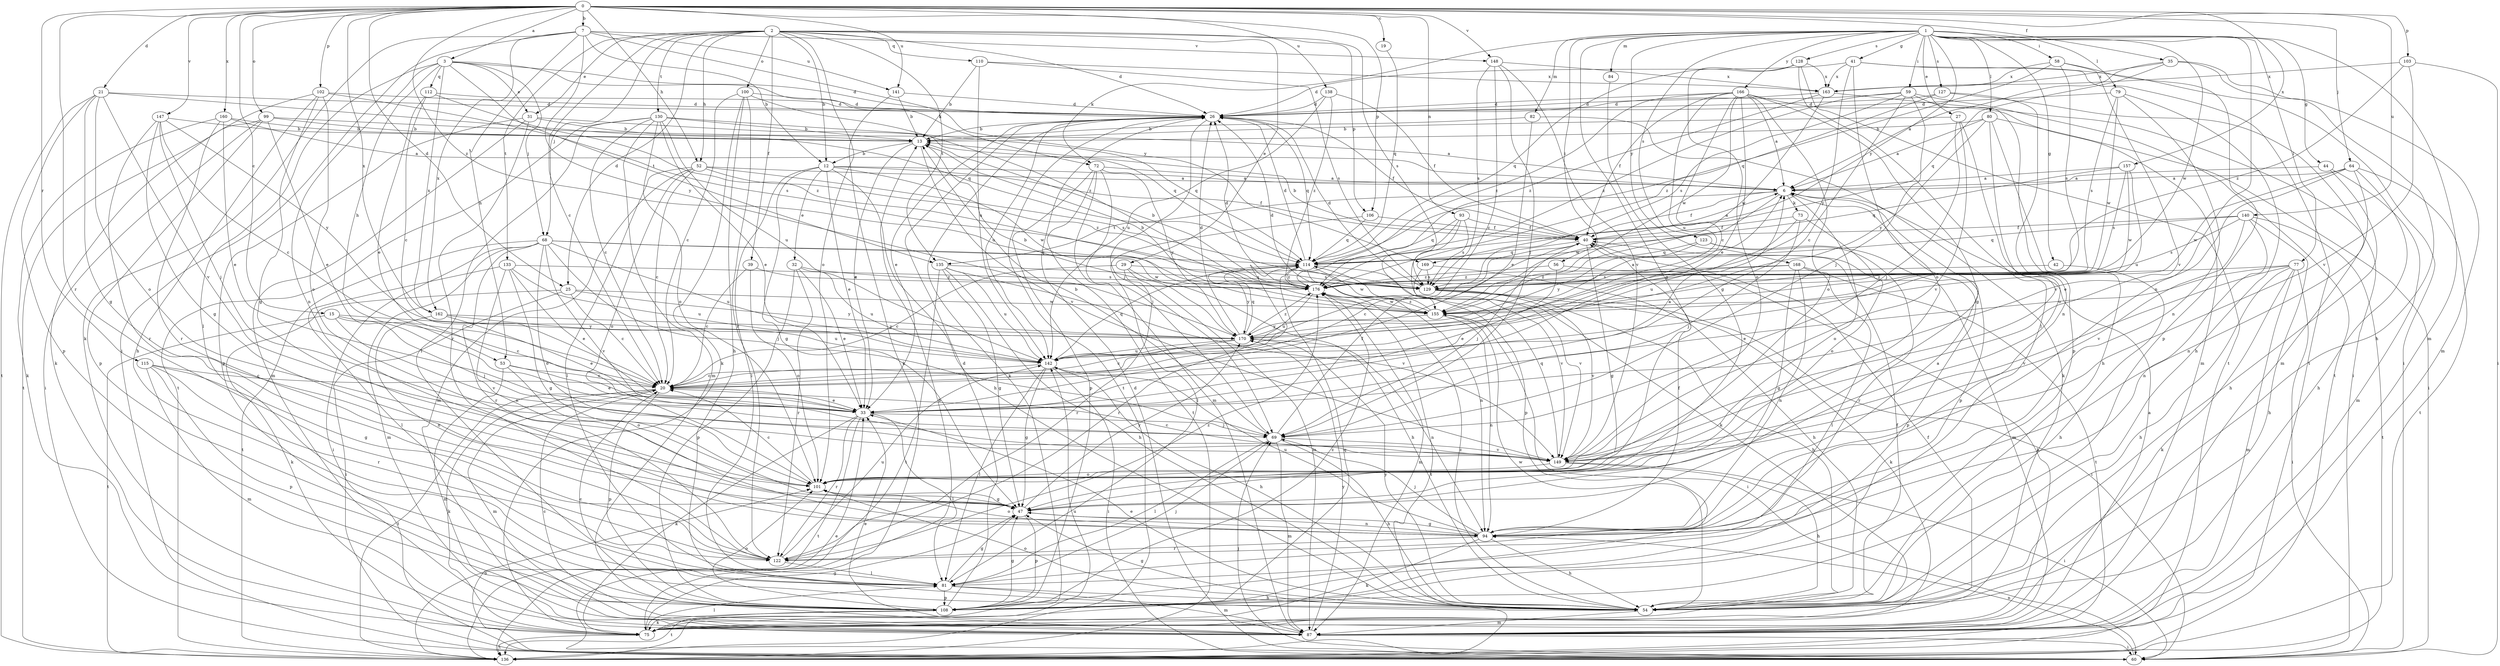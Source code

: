 strict digraph  {
0;
1;
2;
3;
6;
7;
12;
13;
15;
19;
20;
21;
25;
26;
27;
29;
31;
32;
33;
35;
39;
40;
41;
42;
44;
47;
52;
53;
54;
56;
58;
59;
60;
64;
68;
69;
72;
73;
75;
77;
79;
80;
81;
82;
84;
87;
93;
94;
99;
100;
101;
102;
103;
106;
108;
110;
112;
114;
115;
122;
123;
127;
128;
129;
130;
133;
135;
136;
138;
140;
141;
142;
147;
148;
149;
155;
157;
160;
162;
163;
166;
168;
169;
170;
176;
0 -> 3  [label=a];
0 -> 7  [label=b];
0 -> 15  [label=c];
0 -> 19  [label=c];
0 -> 21  [label=d];
0 -> 25  [label=d];
0 -> 35  [label=f];
0 -> 52  [label=h];
0 -> 64  [label=j];
0 -> 93  [label=n];
0 -> 99  [label=o];
0 -> 102  [label=p];
0 -> 103  [label=p];
0 -> 106  [label=p];
0 -> 115  [label=r];
0 -> 122  [label=r];
0 -> 138  [label=u];
0 -> 140  [label=u];
0 -> 141  [label=u];
0 -> 147  [label=v];
0 -> 148  [label=v];
0 -> 157  [label=x];
0 -> 160  [label=x];
0 -> 162  [label=x];
0 -> 176  [label=z];
1 -> 27  [label=e];
1 -> 41  [label=g];
1 -> 42  [label=g];
1 -> 44  [label=g];
1 -> 47  [label=g];
1 -> 56  [label=i];
1 -> 58  [label=i];
1 -> 59  [label=i];
1 -> 72  [label=k];
1 -> 77  [label=l];
1 -> 79  [label=l];
1 -> 80  [label=l];
1 -> 82  [label=m];
1 -> 84  [label=m];
1 -> 87  [label=m];
1 -> 94  [label=n];
1 -> 123  [label=s];
1 -> 127  [label=s];
1 -> 128  [label=s];
1 -> 155  [label=w];
1 -> 166  [label=y];
1 -> 168  [label=y];
1 -> 169  [label=y];
2 -> 12  [label=b];
2 -> 20  [label=c];
2 -> 25  [label=d];
2 -> 26  [label=d];
2 -> 29  [label=e];
2 -> 31  [label=e];
2 -> 39  [label=f];
2 -> 52  [label=h];
2 -> 68  [label=j];
2 -> 100  [label=o];
2 -> 101  [label=o];
2 -> 106  [label=p];
2 -> 110  [label=q];
2 -> 129  [label=s];
2 -> 130  [label=t];
2 -> 133  [label=t];
2 -> 135  [label=t];
3 -> 26  [label=d];
3 -> 31  [label=e];
3 -> 53  [label=h];
3 -> 68  [label=j];
3 -> 72  [label=k];
3 -> 81  [label=l];
3 -> 94  [label=n];
3 -> 112  [label=q];
3 -> 135  [label=t];
3 -> 162  [label=x];
6 -> 40  [label=f];
6 -> 73  [label=k];
6 -> 101  [label=o];
6 -> 108  [label=p];
6 -> 135  [label=t];
6 -> 155  [label=w];
7 -> 12  [label=b];
7 -> 53  [label=h];
7 -> 60  [label=i];
7 -> 75  [label=k];
7 -> 141  [label=u];
7 -> 148  [label=v];
7 -> 162  [label=x];
7 -> 169  [label=y];
7 -> 170  [label=y];
12 -> 6  [label=a];
12 -> 32  [label=e];
12 -> 33  [label=e];
12 -> 40  [label=f];
12 -> 47  [label=g];
12 -> 54  [label=h];
12 -> 81  [label=l];
12 -> 155  [label=w];
13 -> 12  [label=b];
13 -> 33  [label=e];
13 -> 149  [label=v];
15 -> 20  [label=c];
15 -> 69  [label=j];
15 -> 136  [label=t];
15 -> 149  [label=v];
15 -> 170  [label=y];
19 -> 114  [label=q];
20 -> 33  [label=e];
20 -> 75  [label=k];
20 -> 87  [label=m];
20 -> 108  [label=p];
20 -> 136  [label=t];
21 -> 26  [label=d];
21 -> 47  [label=g];
21 -> 101  [label=o];
21 -> 108  [label=p];
21 -> 114  [label=q];
21 -> 136  [label=t];
21 -> 149  [label=v];
25 -> 20  [label=c];
25 -> 60  [label=i];
25 -> 75  [label=k];
25 -> 155  [label=w];
25 -> 170  [label=y];
26 -> 13  [label=b];
26 -> 33  [label=e];
26 -> 40  [label=f];
26 -> 69  [label=j];
26 -> 75  [label=k];
26 -> 114  [label=q];
26 -> 136  [label=t];
26 -> 142  [label=u];
27 -> 13  [label=b];
27 -> 69  [label=j];
27 -> 101  [label=o];
27 -> 149  [label=v];
29 -> 20  [label=c];
29 -> 54  [label=h];
29 -> 87  [label=m];
29 -> 122  [label=r];
29 -> 129  [label=s];
31 -> 13  [label=b];
31 -> 87  [label=m];
31 -> 108  [label=p];
31 -> 114  [label=q];
31 -> 122  [label=r];
32 -> 33  [label=e];
32 -> 108  [label=p];
32 -> 122  [label=r];
32 -> 142  [label=u];
32 -> 176  [label=z];
33 -> 6  [label=a];
33 -> 69  [label=j];
33 -> 75  [label=k];
33 -> 81  [label=l];
33 -> 122  [label=r];
33 -> 136  [label=t];
35 -> 6  [label=a];
35 -> 54  [label=h];
35 -> 87  [label=m];
35 -> 114  [label=q];
35 -> 163  [label=x];
39 -> 20  [label=c];
39 -> 101  [label=o];
39 -> 176  [label=z];
40 -> 6  [label=a];
40 -> 13  [label=b];
40 -> 20  [label=c];
40 -> 47  [label=g];
40 -> 69  [label=j];
40 -> 87  [label=m];
40 -> 114  [label=q];
41 -> 26  [label=d];
41 -> 60  [label=i];
41 -> 101  [label=o];
41 -> 136  [label=t];
41 -> 163  [label=x];
41 -> 170  [label=y];
42 -> 54  [label=h];
42 -> 176  [label=z];
44 -> 6  [label=a];
44 -> 54  [label=h];
44 -> 87  [label=m];
47 -> 94  [label=n];
47 -> 108  [label=p];
47 -> 170  [label=y];
52 -> 6  [label=a];
52 -> 20  [label=c];
52 -> 81  [label=l];
52 -> 87  [label=m];
52 -> 101  [label=o];
52 -> 129  [label=s];
52 -> 176  [label=z];
53 -> 20  [label=c];
53 -> 33  [label=e];
53 -> 87  [label=m];
53 -> 101  [label=o];
54 -> 33  [label=e];
54 -> 40  [label=f];
54 -> 47  [label=g];
54 -> 87  [label=m];
54 -> 101  [label=o];
54 -> 155  [label=w];
54 -> 170  [label=y];
54 -> 176  [label=z];
56 -> 33  [label=e];
56 -> 75  [label=k];
56 -> 176  [label=z];
58 -> 108  [label=p];
58 -> 114  [label=q];
58 -> 129  [label=s];
58 -> 149  [label=v];
58 -> 163  [label=x];
59 -> 20  [label=c];
59 -> 26  [label=d];
59 -> 69  [label=j];
59 -> 108  [label=p];
59 -> 129  [label=s];
59 -> 136  [label=t];
59 -> 176  [label=z];
60 -> 13  [label=b];
60 -> 26  [label=d];
60 -> 69  [label=j];
60 -> 94  [label=n];
60 -> 101  [label=o];
64 -> 6  [label=a];
64 -> 33  [label=e];
64 -> 54  [label=h];
64 -> 94  [label=n];
64 -> 136  [label=t];
64 -> 155  [label=w];
68 -> 60  [label=i];
68 -> 69  [label=j];
68 -> 87  [label=m];
68 -> 101  [label=o];
68 -> 114  [label=q];
68 -> 122  [label=r];
68 -> 136  [label=t];
68 -> 142  [label=u];
68 -> 149  [label=v];
68 -> 155  [label=w];
69 -> 13  [label=b];
69 -> 40  [label=f];
69 -> 54  [label=h];
69 -> 81  [label=l];
69 -> 87  [label=m];
69 -> 149  [label=v];
72 -> 6  [label=a];
72 -> 69  [label=j];
72 -> 87  [label=m];
72 -> 108  [label=p];
72 -> 136  [label=t];
72 -> 170  [label=y];
73 -> 40  [label=f];
73 -> 69  [label=j];
73 -> 101  [label=o];
73 -> 142  [label=u];
75 -> 40  [label=f];
75 -> 47  [label=g];
75 -> 81  [label=l];
75 -> 114  [label=q];
75 -> 136  [label=t];
77 -> 33  [label=e];
77 -> 54  [label=h];
77 -> 60  [label=i];
77 -> 75  [label=k];
77 -> 87  [label=m];
77 -> 149  [label=v];
77 -> 176  [label=z];
79 -> 26  [label=d];
79 -> 54  [label=h];
79 -> 94  [label=n];
79 -> 129  [label=s];
79 -> 155  [label=w];
80 -> 6  [label=a];
80 -> 13  [label=b];
80 -> 54  [label=h];
80 -> 60  [label=i];
80 -> 149  [label=v];
80 -> 170  [label=y];
81 -> 47  [label=g];
81 -> 54  [label=h];
81 -> 69  [label=j];
81 -> 87  [label=m];
81 -> 108  [label=p];
82 -> 13  [label=b];
82 -> 33  [label=e];
82 -> 75  [label=k];
84 -> 47  [label=g];
87 -> 6  [label=a];
87 -> 20  [label=c];
87 -> 33  [label=e];
87 -> 60  [label=i];
87 -> 170  [label=y];
93 -> 40  [label=f];
93 -> 75  [label=k];
93 -> 108  [label=p];
93 -> 114  [label=q];
93 -> 129  [label=s];
94 -> 6  [label=a];
94 -> 40  [label=f];
94 -> 47  [label=g];
94 -> 54  [label=h];
94 -> 69  [label=j];
94 -> 75  [label=k];
94 -> 101  [label=o];
94 -> 122  [label=r];
94 -> 142  [label=u];
99 -> 6  [label=a];
99 -> 13  [label=b];
99 -> 33  [label=e];
99 -> 60  [label=i];
99 -> 108  [label=p];
99 -> 136  [label=t];
100 -> 20  [label=c];
100 -> 26  [label=d];
100 -> 54  [label=h];
100 -> 75  [label=k];
100 -> 122  [label=r];
100 -> 176  [label=z];
101 -> 20  [label=c];
101 -> 47  [label=g];
102 -> 26  [label=d];
102 -> 47  [label=g];
102 -> 54  [label=h];
102 -> 75  [label=k];
102 -> 101  [label=o];
102 -> 129  [label=s];
103 -> 60  [label=i];
103 -> 149  [label=v];
103 -> 163  [label=x];
103 -> 176  [label=z];
106 -> 40  [label=f];
106 -> 81  [label=l];
106 -> 114  [label=q];
108 -> 20  [label=c];
108 -> 26  [label=d];
108 -> 47  [label=g];
108 -> 75  [label=k];
108 -> 101  [label=o];
108 -> 136  [label=t];
108 -> 176  [label=z];
110 -> 13  [label=b];
110 -> 129  [label=s];
110 -> 142  [label=u];
110 -> 163  [label=x];
112 -> 20  [label=c];
112 -> 26  [label=d];
112 -> 33  [label=e];
112 -> 176  [label=z];
114 -> 26  [label=d];
114 -> 94  [label=n];
114 -> 122  [label=r];
114 -> 149  [label=v];
114 -> 155  [label=w];
114 -> 170  [label=y];
114 -> 176  [label=z];
115 -> 20  [label=c];
115 -> 47  [label=g];
115 -> 87  [label=m];
115 -> 108  [label=p];
115 -> 122  [label=r];
122 -> 81  [label=l];
122 -> 142  [label=u];
122 -> 176  [label=z];
123 -> 108  [label=p];
123 -> 114  [label=q];
123 -> 122  [label=r];
123 -> 170  [label=y];
127 -> 26  [label=d];
127 -> 87  [label=m];
127 -> 94  [label=n];
127 -> 176  [label=z];
128 -> 81  [label=l];
128 -> 101  [label=o];
128 -> 114  [label=q];
128 -> 136  [label=t];
128 -> 163  [label=x];
129 -> 26  [label=d];
129 -> 54  [label=h];
129 -> 60  [label=i];
129 -> 75  [label=k];
129 -> 149  [label=v];
130 -> 13  [label=b];
130 -> 20  [label=c];
130 -> 33  [label=e];
130 -> 81  [label=l];
130 -> 87  [label=m];
130 -> 101  [label=o];
130 -> 114  [label=q];
130 -> 136  [label=t];
130 -> 142  [label=u];
133 -> 33  [label=e];
133 -> 47  [label=g];
133 -> 81  [label=l];
133 -> 94  [label=n];
133 -> 129  [label=s];
133 -> 142  [label=u];
135 -> 47  [label=g];
135 -> 54  [label=h];
135 -> 129  [label=s];
135 -> 136  [label=t];
135 -> 142  [label=u];
135 -> 149  [label=v];
136 -> 33  [label=e];
136 -> 142  [label=u];
138 -> 26  [label=d];
138 -> 40  [label=f];
138 -> 142  [label=u];
138 -> 176  [label=z];
140 -> 40  [label=f];
140 -> 54  [label=h];
140 -> 94  [label=n];
140 -> 114  [label=q];
140 -> 129  [label=s];
140 -> 136  [label=t];
140 -> 149  [label=v];
141 -> 13  [label=b];
141 -> 26  [label=d];
141 -> 75  [label=k];
142 -> 20  [label=c];
142 -> 47  [label=g];
142 -> 54  [label=h];
142 -> 60  [label=i];
142 -> 81  [label=l];
142 -> 114  [label=q];
147 -> 13  [label=b];
147 -> 20  [label=c];
147 -> 47  [label=g];
147 -> 69  [label=j];
147 -> 122  [label=r];
147 -> 170  [label=y];
148 -> 20  [label=c];
148 -> 69  [label=j];
148 -> 129  [label=s];
148 -> 149  [label=v];
148 -> 163  [label=x];
149 -> 20  [label=c];
149 -> 54  [label=h];
149 -> 60  [label=i];
149 -> 101  [label=o];
149 -> 114  [label=q];
155 -> 13  [label=b];
155 -> 26  [label=d];
155 -> 60  [label=i];
155 -> 94  [label=n];
155 -> 170  [label=y];
155 -> 176  [label=z];
157 -> 6  [label=a];
157 -> 114  [label=q];
157 -> 129  [label=s];
157 -> 142  [label=u];
157 -> 155  [label=w];
160 -> 6  [label=a];
160 -> 13  [label=b];
160 -> 33  [label=e];
160 -> 75  [label=k];
160 -> 122  [label=r];
162 -> 33  [label=e];
162 -> 94  [label=n];
162 -> 142  [label=u];
162 -> 170  [label=y];
163 -> 26  [label=d];
163 -> 60  [label=i];
163 -> 155  [label=w];
163 -> 176  [label=z];
166 -> 6  [label=a];
166 -> 20  [label=c];
166 -> 26  [label=d];
166 -> 33  [label=e];
166 -> 40  [label=f];
166 -> 47  [label=g];
166 -> 87  [label=m];
166 -> 101  [label=o];
166 -> 142  [label=u];
166 -> 155  [label=w];
166 -> 176  [label=z];
168 -> 47  [label=g];
168 -> 81  [label=l];
168 -> 94  [label=n];
168 -> 129  [label=s];
168 -> 136  [label=t];
168 -> 176  [label=z];
169 -> 54  [label=h];
169 -> 129  [label=s];
169 -> 149  [label=v];
170 -> 6  [label=a];
170 -> 13  [label=b];
170 -> 20  [label=c];
170 -> 26  [label=d];
170 -> 94  [label=n];
170 -> 114  [label=q];
170 -> 142  [label=u];
170 -> 176  [label=z];
176 -> 13  [label=b];
176 -> 26  [label=d];
176 -> 87  [label=m];
176 -> 136  [label=t];
176 -> 142  [label=u];
176 -> 155  [label=w];
}
